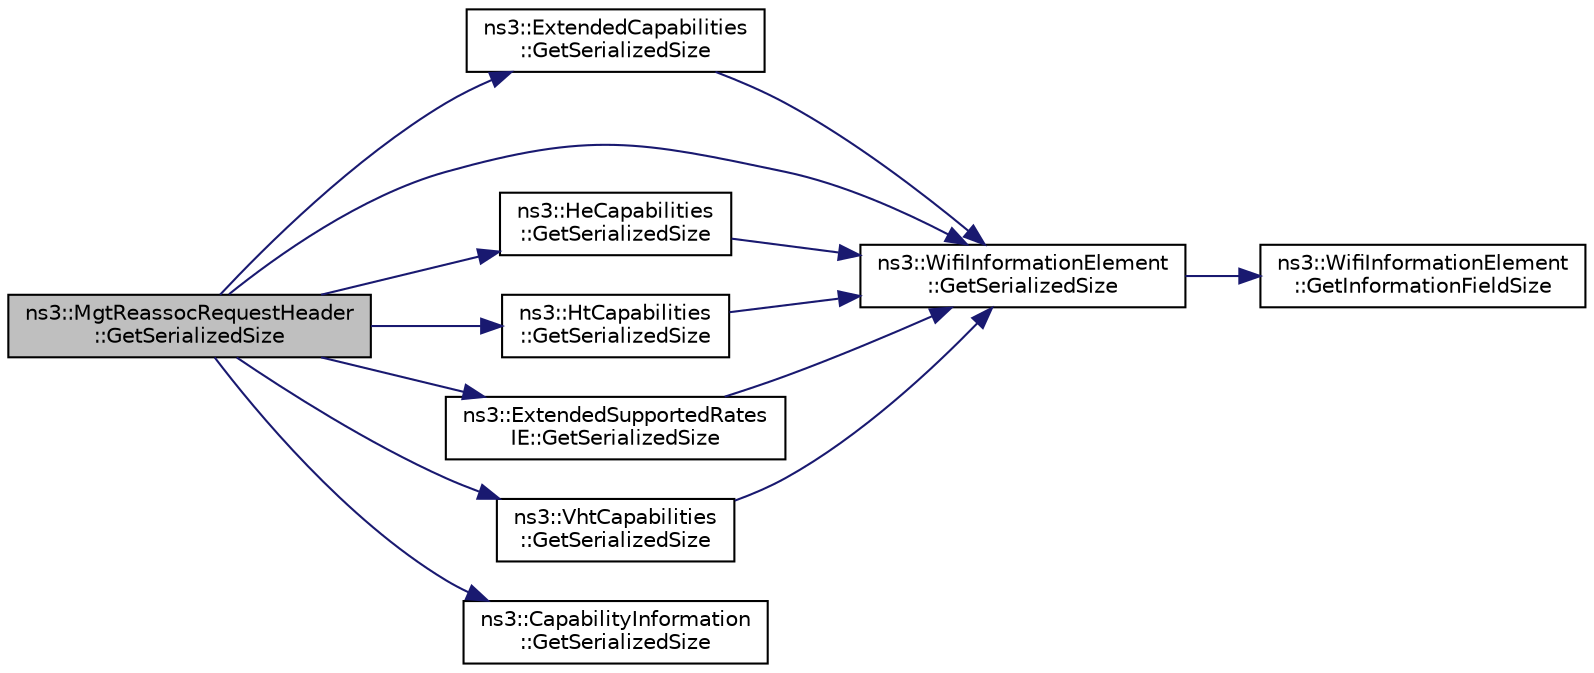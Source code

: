 digraph "ns3::MgtReassocRequestHeader::GetSerializedSize"
{
 // LATEX_PDF_SIZE
  edge [fontname="Helvetica",fontsize="10",labelfontname="Helvetica",labelfontsize="10"];
  node [fontname="Helvetica",fontsize="10",shape=record];
  rankdir="LR";
  Node1 [label="ns3::MgtReassocRequestHeader\l::GetSerializedSize",height=0.2,width=0.4,color="black", fillcolor="grey75", style="filled", fontcolor="black",tooltip=" "];
  Node1 -> Node2 [color="midnightblue",fontsize="10",style="solid",fontname="Helvetica"];
  Node2 [label="ns3::ExtendedCapabilities\l::GetSerializedSize",height=0.2,width=0.4,color="black", fillcolor="white", style="filled",URL="$classns3_1_1_extended_capabilities.html#a835d4f4e0409877dbda84362f89e945d",tooltip=" "];
  Node2 -> Node3 [color="midnightblue",fontsize="10",style="solid",fontname="Helvetica"];
  Node3 [label="ns3::WifiInformationElement\l::GetSerializedSize",height=0.2,width=0.4,color="black", fillcolor="white", style="filled",URL="$classns3_1_1_wifi_information_element.html#a1e40d7d7a90f9c6d383223c26a977dc3",tooltip="Get the size of the serialized IE including Element ID and length fields."];
  Node3 -> Node4 [color="midnightblue",fontsize="10",style="solid",fontname="Helvetica"];
  Node4 [label="ns3::WifiInformationElement\l::GetInformationFieldSize",height=0.2,width=0.4,color="black", fillcolor="white", style="filled",URL="$classns3_1_1_wifi_information_element.html#a04af58633c58364e6b8d0ae2a7d777b2",tooltip="Length of serialized information (i.e., the length of the body of the IE, not including the Element I..."];
  Node1 -> Node5 [color="midnightblue",fontsize="10",style="solid",fontname="Helvetica"];
  Node5 [label="ns3::HeCapabilities\l::GetSerializedSize",height=0.2,width=0.4,color="black", fillcolor="white", style="filled",URL="$classns3_1_1_he_capabilities.html#acaf56a62b973824e6f98aec4c078201c",tooltip=" "];
  Node5 -> Node3 [color="midnightblue",fontsize="10",style="solid",fontname="Helvetica"];
  Node1 -> Node6 [color="midnightblue",fontsize="10",style="solid",fontname="Helvetica"];
  Node6 [label="ns3::HtCapabilities\l::GetSerializedSize",height=0.2,width=0.4,color="black", fillcolor="white", style="filled",URL="$classns3_1_1_ht_capabilities.html#aa852839eb632f943fdc52a6a0359ba5f",tooltip=" "];
  Node6 -> Node3 [color="midnightblue",fontsize="10",style="solid",fontname="Helvetica"];
  Node1 -> Node7 [color="midnightblue",fontsize="10",style="solid",fontname="Helvetica"];
  Node7 [label="ns3::ExtendedSupportedRates\lIE::GetSerializedSize",height=0.2,width=0.4,color="black", fillcolor="white", style="filled",URL="$classns3_1_1_extended_supported_rates_i_e.html#a80e6ac14f42780bd2568a91c58db9318",tooltip=" "];
  Node7 -> Node3 [color="midnightblue",fontsize="10",style="solid",fontname="Helvetica"];
  Node1 -> Node8 [color="midnightblue",fontsize="10",style="solid",fontname="Helvetica"];
  Node8 [label="ns3::VhtCapabilities\l::GetSerializedSize",height=0.2,width=0.4,color="black", fillcolor="white", style="filled",URL="$classns3_1_1_vht_capabilities.html#aefd4e902dacc6a9703cedb8e886cc8b5",tooltip=" "];
  Node8 -> Node3 [color="midnightblue",fontsize="10",style="solid",fontname="Helvetica"];
  Node1 -> Node3 [color="midnightblue",fontsize="10",style="solid",fontname="Helvetica"];
  Node1 -> Node9 [color="midnightblue",fontsize="10",style="solid",fontname="Helvetica"];
  Node9 [label="ns3::CapabilityInformation\l::GetSerializedSize",height=0.2,width=0.4,color="black", fillcolor="white", style="filled",URL="$classns3_1_1_capability_information.html#ae68b36c3e824e16417954e748b71618f",tooltip="Return the serialized size of capability information."];
}
